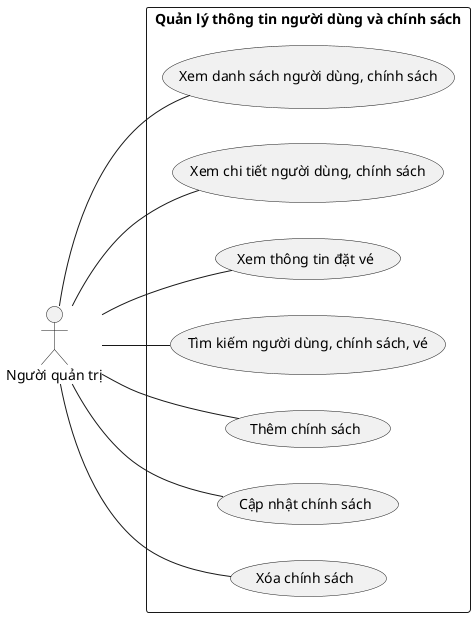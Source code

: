 @startuml manage_user_and_policies

left to right direction
skinparam packageStyle rect

actor "Người quản trị" as Admin

rectangle "Quản lý thông tin người dùng và chính sách" as ManageUserAndPolicies {
  'Admin'
    Admin -- (Xem danh sách người dùng, chính sách)
    Admin -- (Xem chi tiết người dùng, chính sách)
    Admin -- (Xem thông tin đặt vé)
    Admin -- (Tìm kiếm người dùng, chính sách, vé)
    Admin -- (Thêm chính sách)
    Admin -- (Cập nhật chính sách)
    Admin -- (Xóa chính sách)
}

@enduml